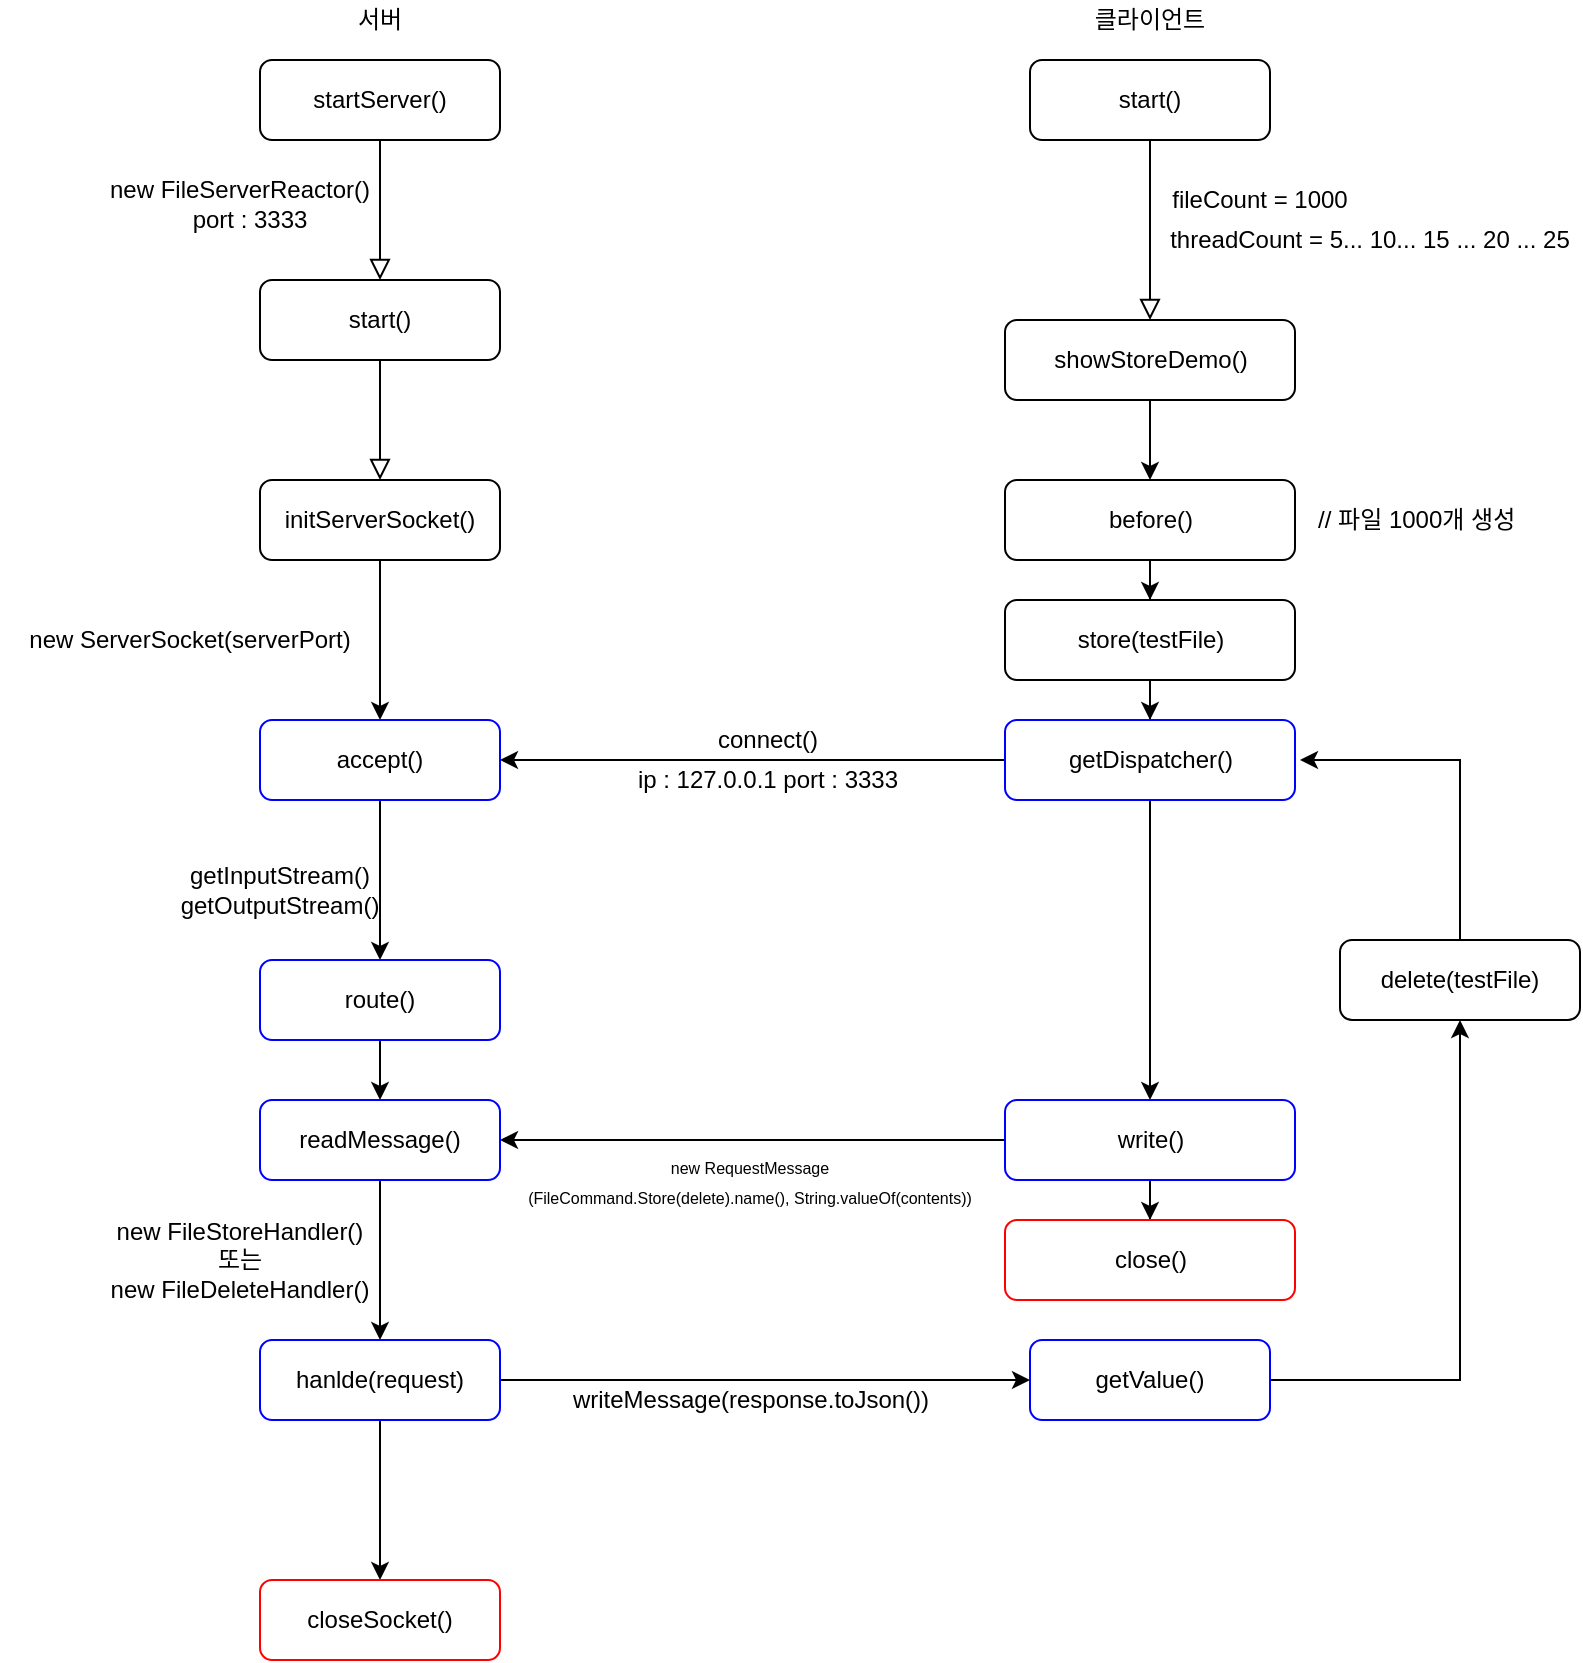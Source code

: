<mxfile version="14.8.1" type="github">
  <diagram id="C5RBs43oDa-KdzZeNtuy" name="Page-1">
    <mxGraphModel dx="1038" dy="547" grid="1" gridSize="10" guides="1" tooltips="1" connect="1" arrows="1" fold="1" page="1" pageScale="1" pageWidth="827" pageHeight="1169" math="0" shadow="0">
      <root>
        <mxCell id="WIyWlLk6GJQsqaUBKTNV-0" />
        <mxCell id="WIyWlLk6GJQsqaUBKTNV-1" parent="WIyWlLk6GJQsqaUBKTNV-0" />
        <mxCell id="WIyWlLk6GJQsqaUBKTNV-2" value="" style="rounded=0;html=1;jettySize=auto;orthogonalLoop=1;fontSize=11;endArrow=block;endFill=0;endSize=8;strokeWidth=1;shadow=0;labelBackgroundColor=none;edgeStyle=orthogonalEdgeStyle;entryX=0.5;entryY=0;entryDx=0;entryDy=0;" parent="WIyWlLk6GJQsqaUBKTNV-1" source="WIyWlLk6GJQsqaUBKTNV-3" target="HWRs8JZasNAvVWhRZh2S-1" edge="1">
          <mxGeometry relative="1" as="geometry">
            <mxPoint x="220" y="170" as="targetPoint" />
          </mxGeometry>
        </mxCell>
        <mxCell id="WIyWlLk6GJQsqaUBKTNV-3" value="startServer()" style="rounded=1;whiteSpace=wrap;html=1;fontSize=12;glass=0;strokeWidth=1;shadow=0;" parent="WIyWlLk6GJQsqaUBKTNV-1" vertex="1">
          <mxGeometry x="160" y="80" width="120" height="40" as="geometry" />
        </mxCell>
        <mxCell id="HWRs8JZasNAvVWhRZh2S-0" value="서버" style="text;html=1;strokeColor=none;fillColor=none;align=center;verticalAlign=middle;whiteSpace=wrap;rounded=0;" vertex="1" parent="WIyWlLk6GJQsqaUBKTNV-1">
          <mxGeometry x="200" y="50" width="40" height="20" as="geometry" />
        </mxCell>
        <mxCell id="HWRs8JZasNAvVWhRZh2S-1" value="start()" style="rounded=1;whiteSpace=wrap;html=1;fontSize=12;glass=0;strokeWidth=1;shadow=0;" vertex="1" parent="WIyWlLk6GJQsqaUBKTNV-1">
          <mxGeometry x="160" y="190" width="120" height="40" as="geometry" />
        </mxCell>
        <mxCell id="HWRs8JZasNAvVWhRZh2S-2" value="new FileServerReactor()" style="text;html=1;strokeColor=none;fillColor=none;align=center;verticalAlign=middle;whiteSpace=wrap;rounded=0;" vertex="1" parent="WIyWlLk6GJQsqaUBKTNV-1">
          <mxGeometry x="60" y="130" width="180" height="30" as="geometry" />
        </mxCell>
        <mxCell id="HWRs8JZasNAvVWhRZh2S-3" value="port : 3333" style="text;html=1;strokeColor=none;fillColor=none;align=center;verticalAlign=middle;whiteSpace=wrap;rounded=0;" vertex="1" parent="WIyWlLk6GJQsqaUBKTNV-1">
          <mxGeometry x="120" y="150" width="70" height="20" as="geometry" />
        </mxCell>
        <mxCell id="HWRs8JZasNAvVWhRZh2S-6" value="" style="rounded=0;html=1;jettySize=auto;orthogonalLoop=1;fontSize=11;endArrow=block;endFill=0;endSize=8;strokeWidth=1;shadow=0;labelBackgroundColor=none;edgeStyle=orthogonalEdgeStyle;exitX=0.5;exitY=1;exitDx=0;exitDy=0;" edge="1" parent="WIyWlLk6GJQsqaUBKTNV-1" source="HWRs8JZasNAvVWhRZh2S-1">
          <mxGeometry relative="1" as="geometry">
            <mxPoint x="210" y="300" as="sourcePoint" />
            <mxPoint x="220" y="290" as="targetPoint" />
            <Array as="points">
              <mxPoint x="220" y="280" />
              <mxPoint x="220" y="280" />
            </Array>
          </mxGeometry>
        </mxCell>
        <mxCell id="HWRs8JZasNAvVWhRZh2S-10" value="" style="edgeStyle=orthogonalEdgeStyle;rounded=0;orthogonalLoop=1;jettySize=auto;html=1;entryX=0.5;entryY=0;entryDx=0;entryDy=0;" edge="1" parent="WIyWlLk6GJQsqaUBKTNV-1" source="HWRs8JZasNAvVWhRZh2S-8" target="HWRs8JZasNAvVWhRZh2S-12">
          <mxGeometry relative="1" as="geometry">
            <mxPoint x="220" y="380" as="targetPoint" />
          </mxGeometry>
        </mxCell>
        <mxCell id="HWRs8JZasNAvVWhRZh2S-8" value="initServerSocket()" style="rounded=1;whiteSpace=wrap;html=1;fontSize=12;glass=0;strokeWidth=1;shadow=0;" vertex="1" parent="WIyWlLk6GJQsqaUBKTNV-1">
          <mxGeometry x="160" y="290" width="120" height="40" as="geometry" />
        </mxCell>
        <mxCell id="HWRs8JZasNAvVWhRZh2S-11" value="new ServerSocket(serverPort)" style="text;html=1;strokeColor=none;fillColor=none;align=center;verticalAlign=middle;whiteSpace=wrap;rounded=0;" vertex="1" parent="WIyWlLk6GJQsqaUBKTNV-1">
          <mxGeometry x="30" y="360" width="190" height="20" as="geometry" />
        </mxCell>
        <mxCell id="HWRs8JZasNAvVWhRZh2S-42" value="" style="edgeStyle=orthogonalEdgeStyle;rounded=0;orthogonalLoop=1;jettySize=auto;html=1;" edge="1" parent="WIyWlLk6GJQsqaUBKTNV-1" source="HWRs8JZasNAvVWhRZh2S-12" target="HWRs8JZasNAvVWhRZh2S-41">
          <mxGeometry relative="1" as="geometry" />
        </mxCell>
        <mxCell id="HWRs8JZasNAvVWhRZh2S-12" value="accept()" style="rounded=1;whiteSpace=wrap;html=1;fontSize=12;glass=0;strokeWidth=1;shadow=0;strokeColor=#0000FF;" vertex="1" parent="WIyWlLk6GJQsqaUBKTNV-1">
          <mxGeometry x="160" y="410" width="120" height="40" as="geometry" />
        </mxCell>
        <mxCell id="HWRs8JZasNAvVWhRZh2S-13" value="클라이언트" style="text;html=1;strokeColor=none;fillColor=none;align=center;verticalAlign=middle;whiteSpace=wrap;rounded=0;" vertex="1" parent="WIyWlLk6GJQsqaUBKTNV-1">
          <mxGeometry x="560" y="50" width="90" height="20" as="geometry" />
        </mxCell>
        <mxCell id="HWRs8JZasNAvVWhRZh2S-14" value="start()" style="rounded=1;whiteSpace=wrap;html=1;fontSize=12;glass=0;strokeWidth=1;shadow=0;" vertex="1" parent="WIyWlLk6GJQsqaUBKTNV-1">
          <mxGeometry x="545" y="80" width="120" height="40" as="geometry" />
        </mxCell>
        <mxCell id="HWRs8JZasNAvVWhRZh2S-25" value="" style="edgeStyle=orthogonalEdgeStyle;rounded=0;orthogonalLoop=1;jettySize=auto;html=1;" edge="1" parent="WIyWlLk6GJQsqaUBKTNV-1" source="HWRs8JZasNAvVWhRZh2S-15" target="HWRs8JZasNAvVWhRZh2S-24">
          <mxGeometry relative="1" as="geometry" />
        </mxCell>
        <mxCell id="HWRs8JZasNAvVWhRZh2S-15" value="showStoreDemo()" style="rounded=1;whiteSpace=wrap;html=1;fontSize=12;glass=0;strokeWidth=1;shadow=0;" vertex="1" parent="WIyWlLk6GJQsqaUBKTNV-1">
          <mxGeometry x="532.5" y="210" width="145" height="40" as="geometry" />
        </mxCell>
        <mxCell id="HWRs8JZasNAvVWhRZh2S-16" value="" style="rounded=0;html=1;jettySize=auto;orthogonalLoop=1;fontSize=11;endArrow=block;endFill=0;endSize=8;strokeWidth=1;shadow=0;labelBackgroundColor=none;edgeStyle=orthogonalEdgeStyle;exitX=0.5;exitY=1;exitDx=0;exitDy=0;" edge="1" parent="WIyWlLk6GJQsqaUBKTNV-1" source="HWRs8JZasNAvVWhRZh2S-14" target="HWRs8JZasNAvVWhRZh2S-15">
          <mxGeometry relative="1" as="geometry">
            <mxPoint x="580" y="140" as="sourcePoint" />
            <mxPoint x="230" y="200" as="targetPoint" />
          </mxGeometry>
        </mxCell>
        <mxCell id="HWRs8JZasNAvVWhRZh2S-18" value="fileCount = 1000" style="text;html=1;strokeColor=none;fillColor=none;align=center;verticalAlign=middle;whiteSpace=wrap;rounded=0;" vertex="1" parent="WIyWlLk6GJQsqaUBKTNV-1">
          <mxGeometry x="600" y="140" width="120" height="20" as="geometry" />
        </mxCell>
        <mxCell id="HWRs8JZasNAvVWhRZh2S-20" value="threadCount = 5... 10... 15 ... 20 ... 25" style="text;html=1;strokeColor=none;fillColor=none;align=center;verticalAlign=middle;whiteSpace=wrap;rounded=0;" vertex="1" parent="WIyWlLk6GJQsqaUBKTNV-1">
          <mxGeometry x="610" y="160" width="210" height="20" as="geometry" />
        </mxCell>
        <mxCell id="HWRs8JZasNAvVWhRZh2S-28" value="" style="edgeStyle=orthogonalEdgeStyle;rounded=0;orthogonalLoop=1;jettySize=auto;html=1;" edge="1" parent="WIyWlLk6GJQsqaUBKTNV-1" source="HWRs8JZasNAvVWhRZh2S-24" target="HWRs8JZasNAvVWhRZh2S-27">
          <mxGeometry relative="1" as="geometry" />
        </mxCell>
        <mxCell id="HWRs8JZasNAvVWhRZh2S-24" value="before()" style="rounded=1;whiteSpace=wrap;html=1;fontSize=12;glass=0;strokeWidth=1;shadow=0;" vertex="1" parent="WIyWlLk6GJQsqaUBKTNV-1">
          <mxGeometry x="532.5" y="290" width="145" height="40" as="geometry" />
        </mxCell>
        <mxCell id="HWRs8JZasNAvVWhRZh2S-26" value="// 파일 1000개 생성&amp;nbsp;" style="text;html=1;strokeColor=none;fillColor=none;align=center;verticalAlign=middle;whiteSpace=wrap;rounded=0;" vertex="1" parent="WIyWlLk6GJQsqaUBKTNV-1">
          <mxGeometry x="665" y="300" width="150" height="20" as="geometry" />
        </mxCell>
        <mxCell id="HWRs8JZasNAvVWhRZh2S-30" value="" style="edgeStyle=orthogonalEdgeStyle;rounded=0;orthogonalLoop=1;jettySize=auto;html=1;" edge="1" parent="WIyWlLk6GJQsqaUBKTNV-1" source="HWRs8JZasNAvVWhRZh2S-27" target="HWRs8JZasNAvVWhRZh2S-29">
          <mxGeometry relative="1" as="geometry" />
        </mxCell>
        <mxCell id="HWRs8JZasNAvVWhRZh2S-27" value="store(testFile)" style="rounded=1;whiteSpace=wrap;html=1;fontSize=12;glass=0;strokeWidth=1;shadow=0;" vertex="1" parent="WIyWlLk6GJQsqaUBKTNV-1">
          <mxGeometry x="532.5" y="350" width="145" height="40" as="geometry" />
        </mxCell>
        <mxCell id="HWRs8JZasNAvVWhRZh2S-32" value="" style="edgeStyle=orthogonalEdgeStyle;rounded=0;orthogonalLoop=1;jettySize=auto;html=1;entryX=1;entryY=0.5;entryDx=0;entryDy=0;" edge="1" parent="WIyWlLk6GJQsqaUBKTNV-1" source="HWRs8JZasNAvVWhRZh2S-29" target="HWRs8JZasNAvVWhRZh2S-12">
          <mxGeometry relative="1" as="geometry">
            <mxPoint x="420" y="430" as="targetPoint" />
          </mxGeometry>
        </mxCell>
        <mxCell id="HWRs8JZasNAvVWhRZh2S-40" value="" style="edgeStyle=orthogonalEdgeStyle;rounded=0;orthogonalLoop=1;jettySize=auto;html=1;" edge="1" parent="WIyWlLk6GJQsqaUBKTNV-1" source="HWRs8JZasNAvVWhRZh2S-29" target="HWRs8JZasNAvVWhRZh2S-39">
          <mxGeometry relative="1" as="geometry" />
        </mxCell>
        <mxCell id="HWRs8JZasNAvVWhRZh2S-29" value="getDispatcher()" style="rounded=1;whiteSpace=wrap;html=1;fontSize=12;glass=0;strokeWidth=1;shadow=0;strokeColor=#0000FF;" vertex="1" parent="WIyWlLk6GJQsqaUBKTNV-1">
          <mxGeometry x="532.5" y="410" width="145" height="40" as="geometry" />
        </mxCell>
        <mxCell id="HWRs8JZasNAvVWhRZh2S-33" value="connect()" style="text;html=1;strokeColor=none;fillColor=none;align=center;verticalAlign=middle;whiteSpace=wrap;rounded=0;" vertex="1" parent="WIyWlLk6GJQsqaUBKTNV-1">
          <mxGeometry x="379" y="410" width="70" height="20" as="geometry" />
        </mxCell>
        <mxCell id="HWRs8JZasNAvVWhRZh2S-35" value="ip : 127.0.0.1 port : 3333" style="text;html=1;strokeColor=none;fillColor=none;align=center;verticalAlign=middle;whiteSpace=wrap;rounded=0;" vertex="1" parent="WIyWlLk6GJQsqaUBKTNV-1">
          <mxGeometry x="329" y="430" width="170" height="20" as="geometry" />
        </mxCell>
        <mxCell id="HWRs8JZasNAvVWhRZh2S-48" value="" style="edgeStyle=orthogonalEdgeStyle;rounded=0;orthogonalLoop=1;jettySize=auto;html=1;entryX=1;entryY=0.5;entryDx=0;entryDy=0;" edge="1" parent="WIyWlLk6GJQsqaUBKTNV-1" source="HWRs8JZasNAvVWhRZh2S-39" target="HWRs8JZasNAvVWhRZh2S-45">
          <mxGeometry relative="1" as="geometry">
            <mxPoint x="300" y="620" as="targetPoint" />
          </mxGeometry>
        </mxCell>
        <mxCell id="HWRs8JZasNAvVWhRZh2S-67" value="" style="edgeStyle=orthogonalEdgeStyle;rounded=0;orthogonalLoop=1;jettySize=auto;html=1;" edge="1" parent="WIyWlLk6GJQsqaUBKTNV-1" source="HWRs8JZasNAvVWhRZh2S-39" target="HWRs8JZasNAvVWhRZh2S-65">
          <mxGeometry relative="1" as="geometry" />
        </mxCell>
        <mxCell id="HWRs8JZasNAvVWhRZh2S-39" value="write()" style="rounded=1;whiteSpace=wrap;html=1;fontSize=12;glass=0;strokeWidth=1;shadow=0;strokeColor=#0000FF;" vertex="1" parent="WIyWlLk6GJQsqaUBKTNV-1">
          <mxGeometry x="532.5" y="600" width="145" height="40" as="geometry" />
        </mxCell>
        <mxCell id="HWRs8JZasNAvVWhRZh2S-46" value="" style="edgeStyle=orthogonalEdgeStyle;rounded=0;orthogonalLoop=1;jettySize=auto;html=1;" edge="1" parent="WIyWlLk6GJQsqaUBKTNV-1" source="HWRs8JZasNAvVWhRZh2S-41" target="HWRs8JZasNAvVWhRZh2S-45">
          <mxGeometry relative="1" as="geometry" />
        </mxCell>
        <mxCell id="HWRs8JZasNAvVWhRZh2S-41" value="route()" style="rounded=1;whiteSpace=wrap;html=1;fontSize=12;glass=0;strokeWidth=1;shadow=0;strokeColor=#0000FF;" vertex="1" parent="WIyWlLk6GJQsqaUBKTNV-1">
          <mxGeometry x="160" y="530" width="120" height="40" as="geometry" />
        </mxCell>
        <mxCell id="HWRs8JZasNAvVWhRZh2S-43" value="getInputStream()&lt;br&gt;getOutputStream()" style="text;html=1;strokeColor=none;fillColor=none;align=center;verticalAlign=middle;whiteSpace=wrap;rounded=0;" vertex="1" parent="WIyWlLk6GJQsqaUBKTNV-1">
          <mxGeometry x="100" y="470" width="140" height="50" as="geometry" />
        </mxCell>
        <mxCell id="HWRs8JZasNAvVWhRZh2S-54" value="" style="edgeStyle=orthogonalEdgeStyle;rounded=0;orthogonalLoop=1;jettySize=auto;html=1;" edge="1" parent="WIyWlLk6GJQsqaUBKTNV-1" source="HWRs8JZasNAvVWhRZh2S-45" target="HWRs8JZasNAvVWhRZh2S-53">
          <mxGeometry relative="1" as="geometry" />
        </mxCell>
        <mxCell id="HWRs8JZasNAvVWhRZh2S-45" value="readMessage()" style="rounded=1;whiteSpace=wrap;html=1;fontSize=12;glass=0;strokeWidth=1;shadow=0;strokeColor=#0000FF;" vertex="1" parent="WIyWlLk6GJQsqaUBKTNV-1">
          <mxGeometry x="160" y="600" width="120" height="40" as="geometry" />
        </mxCell>
        <mxCell id="HWRs8JZasNAvVWhRZh2S-52" value="&lt;font style=&quot;font-size: 8px&quot;&gt;new RequestMessage&lt;br&gt;(FileCommand.Store(delete).name(), String.valueOf(contents))&lt;/font&gt;" style="text;html=1;strokeColor=none;fillColor=none;align=center;verticalAlign=middle;whiteSpace=wrap;rounded=0;" vertex="1" parent="WIyWlLk6GJQsqaUBKTNV-1">
          <mxGeometry x="170" y="620" width="470" height="40" as="geometry" />
        </mxCell>
        <mxCell id="HWRs8JZasNAvVWhRZh2S-58" value="" style="edgeStyle=orthogonalEdgeStyle;rounded=0;orthogonalLoop=1;jettySize=auto;html=1;" edge="1" parent="WIyWlLk6GJQsqaUBKTNV-1" source="HWRs8JZasNAvVWhRZh2S-53" target="HWRs8JZasNAvVWhRZh2S-57">
          <mxGeometry relative="1" as="geometry" />
        </mxCell>
        <mxCell id="HWRs8JZasNAvVWhRZh2S-61" value="" style="edgeStyle=orthogonalEdgeStyle;rounded=0;orthogonalLoop=1;jettySize=auto;html=1;" edge="1" parent="WIyWlLk6GJQsqaUBKTNV-1" source="HWRs8JZasNAvVWhRZh2S-53" target="HWRs8JZasNAvVWhRZh2S-60">
          <mxGeometry relative="1" as="geometry" />
        </mxCell>
        <mxCell id="HWRs8JZasNAvVWhRZh2S-53" value="hanlde(request)" style="rounded=1;whiteSpace=wrap;html=1;fontSize=12;glass=0;strokeWidth=1;shadow=0;strokeColor=#0000FF;" vertex="1" parent="WIyWlLk6GJQsqaUBKTNV-1">
          <mxGeometry x="160" y="720" width="120" height="40" as="geometry" />
        </mxCell>
        <mxCell id="HWRs8JZasNAvVWhRZh2S-55" value="new FileStoreHandler()&lt;br&gt;또는&lt;br&gt;new FileDeleteHandler()" style="text;html=1;strokeColor=none;fillColor=none;align=center;verticalAlign=middle;whiteSpace=wrap;rounded=0;" vertex="1" parent="WIyWlLk6GJQsqaUBKTNV-1">
          <mxGeometry x="50" y="640" width="200" height="80" as="geometry" />
        </mxCell>
        <mxCell id="HWRs8JZasNAvVWhRZh2S-71" value="" style="edgeStyle=orthogonalEdgeStyle;rounded=0;orthogonalLoop=1;jettySize=auto;html=1;" edge="1" parent="WIyWlLk6GJQsqaUBKTNV-1" source="HWRs8JZasNAvVWhRZh2S-57" target="HWRs8JZasNAvVWhRZh2S-70">
          <mxGeometry relative="1" as="geometry" />
        </mxCell>
        <mxCell id="HWRs8JZasNAvVWhRZh2S-57" value="getValue()" style="rounded=1;whiteSpace=wrap;html=1;fontSize=12;glass=0;strokeWidth=1;shadow=0;strokeColor=#0000FF;" vertex="1" parent="WIyWlLk6GJQsqaUBKTNV-1">
          <mxGeometry x="545" y="720" width="120" height="40" as="geometry" />
        </mxCell>
        <mxCell id="HWRs8JZasNAvVWhRZh2S-59" value="writeMessage(response.toJson())" style="text;html=1;strokeColor=none;fillColor=none;align=center;verticalAlign=middle;whiteSpace=wrap;rounded=0;" vertex="1" parent="WIyWlLk6GJQsqaUBKTNV-1">
          <mxGeometry x="387.5" y="740" width="35" height="20" as="geometry" />
        </mxCell>
        <mxCell id="HWRs8JZasNAvVWhRZh2S-60" value="closeSocket()" style="rounded=1;whiteSpace=wrap;html=1;fontSize=12;glass=0;strokeWidth=1;shadow=0;strokeColor=#FF0000;" vertex="1" parent="WIyWlLk6GJQsqaUBKTNV-1">
          <mxGeometry x="160" y="840" width="120" height="40" as="geometry" />
        </mxCell>
        <mxCell id="HWRs8JZasNAvVWhRZh2S-65" value="close()" style="rounded=1;whiteSpace=wrap;html=1;fontSize=12;glass=0;strokeWidth=1;shadow=0;strokeColor=#FF0000;" vertex="1" parent="WIyWlLk6GJQsqaUBKTNV-1">
          <mxGeometry x="532.5" y="660" width="145" height="40" as="geometry" />
        </mxCell>
        <mxCell id="HWRs8JZasNAvVWhRZh2S-73" value="" style="edgeStyle=orthogonalEdgeStyle;rounded=0;orthogonalLoop=1;jettySize=auto;html=1;" edge="1" parent="WIyWlLk6GJQsqaUBKTNV-1" source="HWRs8JZasNAvVWhRZh2S-70">
          <mxGeometry relative="1" as="geometry">
            <mxPoint x="680" y="430" as="targetPoint" />
            <Array as="points">
              <mxPoint x="760" y="440" />
              <mxPoint x="760" y="440" />
            </Array>
          </mxGeometry>
        </mxCell>
        <mxCell id="HWRs8JZasNAvVWhRZh2S-70" value="delete(testFile)" style="rounded=1;whiteSpace=wrap;html=1;fontSize=12;glass=0;strokeWidth=1;shadow=0;" vertex="1" parent="WIyWlLk6GJQsqaUBKTNV-1">
          <mxGeometry x="700" y="520" width="120" height="40" as="geometry" />
        </mxCell>
      </root>
    </mxGraphModel>
  </diagram>
</mxfile>

